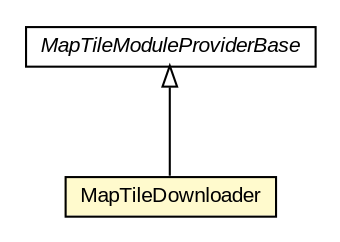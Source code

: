 #!/usr/local/bin/dot
#
# Class diagram 
# Generated by UMLGraph version R5_6-24-gf6e263 (http://www.umlgraph.org/)
#

digraph G {
	edge [fontname="arial",fontsize=10,labelfontname="arial",labelfontsize=10];
	node [fontname="arial",fontsize=10,shape=plaintext];
	nodesep=0.25;
	ranksep=0.5;
	// org.osmdroid.tileprovider.modules.MapTileDownloader
	c34181 [label=<<table title="org.osmdroid.tileprovider.modules.MapTileDownloader" border="0" cellborder="1" cellspacing="0" cellpadding="2" port="p" bgcolor="lemonChiffon" href="./MapTileDownloader.html">
		<tr><td><table border="0" cellspacing="0" cellpadding="1">
<tr><td align="center" balign="center"> MapTileDownloader </td></tr>
		</table></td></tr>
		</table>>, URL="./MapTileDownloader.html", fontname="arial", fontcolor="black", fontsize=10.0];
	// org.osmdroid.tileprovider.modules.MapTileModuleProviderBase
	c34188 [label=<<table title="org.osmdroid.tileprovider.modules.MapTileModuleProviderBase" border="0" cellborder="1" cellspacing="0" cellpadding="2" port="p" href="./MapTileModuleProviderBase.html">
		<tr><td><table border="0" cellspacing="0" cellpadding="1">
<tr><td align="center" balign="center"><font face="arial italic"> MapTileModuleProviderBase </font></td></tr>
		</table></td></tr>
		</table>>, URL="./MapTileModuleProviderBase.html", fontname="arial", fontcolor="black", fontsize=10.0];
	//org.osmdroid.tileprovider.modules.MapTileDownloader extends org.osmdroid.tileprovider.modules.MapTileModuleProviderBase
	c34188:p -> c34181:p [dir=back,arrowtail=empty];
}

